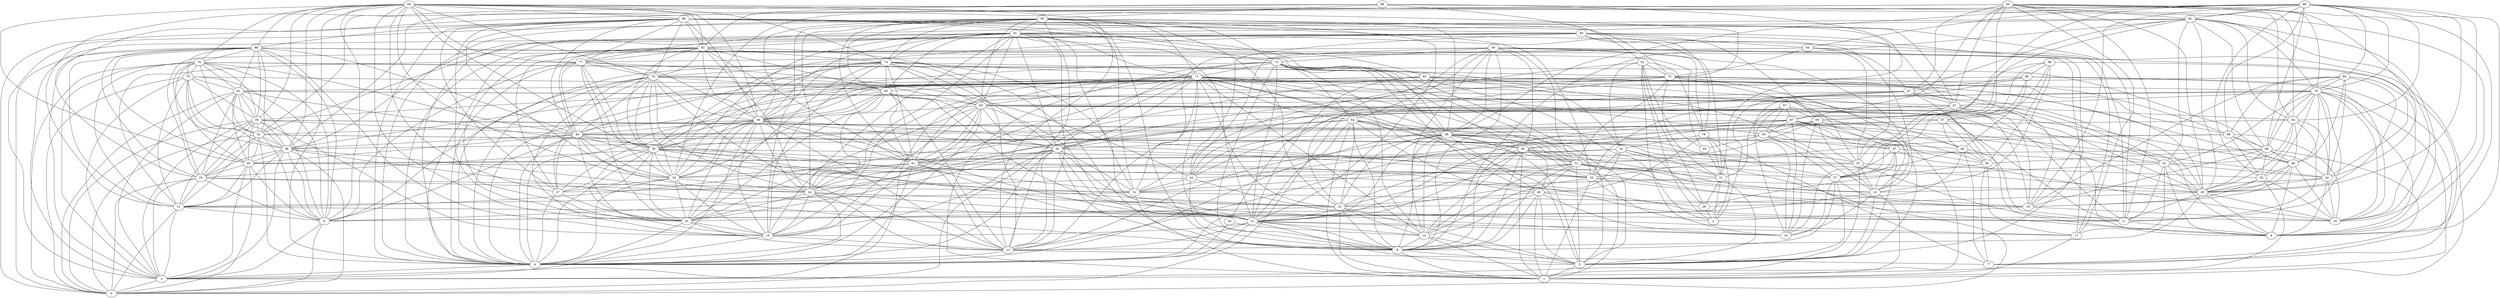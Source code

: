 digraph "sensornet-topology" {
label = "";
rankdir="BT";"0"->"3" [arrowhead = "both"] 
"0"->"9" [arrowhead = "both"] 
"0"->"12" [arrowhead = "both"] 
"0"->"25" [arrowhead = "both"] 
"0"->"26" [arrowhead = "both"] 
"0"->"38" [arrowhead = "both"] 
"0"->"52" [arrowhead = "both"] 
"0"->"53" [arrowhead = "both"] 
"0"->"59" [arrowhead = "both"] 
"0"->"61" [arrowhead = "both"] 
"0"->"62" [arrowhead = "both"] 
"0"->"71" [arrowhead = "both"] 
"0"->"75" [arrowhead = "both"] 
"0"->"76" [arrowhead = "both"] 
"0"->"88" [arrowhead = "both"] 
"0"->"89" [arrowhead = "both"] 
"1"->"5" [arrowhead = "both"] 
"1"->"8" [arrowhead = "both"] 
"1"->"14" [arrowhead = "both"] 
"1"->"17" [arrowhead = "both"] 
"1"->"19" [arrowhead = "both"] 
"1"->"22" [arrowhead = "both"] 
"1"->"23" [arrowhead = "both"] 
"1"->"33" [arrowhead = "both"] 
"1"->"40" [arrowhead = "both"] 
"1"->"55" [arrowhead = "both"] 
"1"->"58" [arrowhead = "both"] 
"1"->"64" [arrowhead = "both"] 
"1"->"72" [arrowhead = "both"] 
"1"->"73" [arrowhead = "both"] 
"1"->"79" [arrowhead = "both"] 
"1"->"90" [arrowhead = "both"] 
"2"->"18" [arrowhead = "both"] 
"2"->"28" [arrowhead = "both"] 
"2"->"31" [arrowhead = "both"] 
"2"->"33" [arrowhead = "both"] 
"2"->"67" [arrowhead = "both"] 
"2"->"78" [arrowhead = "both"] 
"2"->"81" [arrowhead = "both"] 
"2"->"83" [arrowhead = "both"] 
"3"->"6" [arrowhead = "both"] 
"3"->"9" [arrowhead = "both"] 
"3"->"12" [arrowhead = "both"] 
"3"->"25" [arrowhead = "both"] 
"3"->"26" [arrowhead = "both"] 
"3"->"30" [arrowhead = "both"] 
"3"->"35" [arrowhead = "both"] 
"3"->"38" [arrowhead = "both"] 
"3"->"56" [arrowhead = "both"] 
"3"->"59" [arrowhead = "both"] 
"3"->"62" [arrowhead = "both"] 
"3"->"75" [arrowhead = "both"] 
"3"->"76" [arrowhead = "both"] 
"3"->"80" [arrowhead = "both"] 
"3"->"85" [arrowhead = "both"] 
"3"->"88" [arrowhead = "both"] 
"3"->"95" [arrowhead = "both"] 
"4"->"11" [arrowhead = "both"] 
"4"->"29" [arrowhead = "both"] 
"4"->"42" [arrowhead = "both"] 
"4"->"43" [arrowhead = "both"] 
"4"->"44" [arrowhead = "both"] 
"4"->"46" [arrowhead = "both"] 
"4"->"57" [arrowhead = "both"] 
"4"->"61" [arrowhead = "both"] 
"4"->"62" [arrowhead = "both"] 
"4"->"79" [arrowhead = "both"] 
"4"->"92" [arrowhead = "both"] 
"4"->"93" [arrowhead = "both"] 
"4"->"96" [arrowhead = "both"] 
"4"->"99" [arrowhead = "both"] 
"5"->"8" [arrowhead = "both"] 
"5"->"14" [arrowhead = "both"] 
"5"->"19" [arrowhead = "both"] 
"5"->"21" [arrowhead = "both"] 
"5"->"23" [arrowhead = "both"] 
"5"->"31" [arrowhead = "both"] 
"5"->"37" [arrowhead = "both"] 
"5"->"40" [arrowhead = "both"] 
"5"->"47" [arrowhead = "both"] 
"5"->"51" [arrowhead = "both"] 
"5"->"58" [arrowhead = "both"] 
"5"->"64" [arrowhead = "both"] 
"5"->"71" [arrowhead = "both"] 
"5"->"73" [arrowhead = "both"] 
"5"->"87" [arrowhead = "both"] 
"5"->"90" [arrowhead = "both"] 
"6"->"13" [arrowhead = "both"] 
"6"->"15" [arrowhead = "both"] 
"6"->"20" [arrowhead = "both"] 
"6"->"21" [arrowhead = "both"] 
"6"->"24" [arrowhead = "both"] 
"6"->"27" [arrowhead = "both"] 
"6"->"32" [arrowhead = "both"] 
"6"->"33" [arrowhead = "both"] 
"6"->"39" [arrowhead = "both"] 
"6"->"41" [arrowhead = "both"] 
"6"->"44" [arrowhead = "both"] 
"6"->"45" [arrowhead = "both"] 
"6"->"50" [arrowhead = "both"] 
"6"->"53" [arrowhead = "both"] 
"6"->"63" [arrowhead = "both"] 
"6"->"65" [arrowhead = "both"] 
"6"->"70" [arrowhead = "both"] 
"6"->"74" [arrowhead = "both"] 
"6"->"77" [arrowhead = "both"] 
"6"->"82" [arrowhead = "both"] 
"6"->"83" [arrowhead = "both"] 
"6"->"85" [arrowhead = "both"] 
"6"->"87" [arrowhead = "both"] 
"6"->"89" [arrowhead = "both"] 
"6"->"91" [arrowhead = "both"] 
"6"->"94" [arrowhead = "both"] 
"6"->"95" [arrowhead = "both"] 
"7"->"13" [arrowhead = "both"] 
"7"->"36" [arrowhead = "both"] 
"7"->"48" [arrowhead = "both"] 
"7"->"66" [arrowhead = "both"] 
"7"->"78" [arrowhead = "both"] 
"7"->"86" [arrowhead = "both"] 
"7"->"98" [arrowhead = "both"] 
"8"->"14" [arrowhead = "both"] 
"8"->"21" [arrowhead = "both"] 
"8"->"23" [arrowhead = "both"] 
"8"->"34" [arrowhead = "both"] 
"8"->"37" [arrowhead = "both"] 
"8"->"38" [arrowhead = "both"] 
"8"->"40" [arrowhead = "both"] 
"8"->"45" [arrowhead = "both"] 
"8"->"51" [arrowhead = "both"] 
"8"->"55" [arrowhead = "both"] 
"8"->"58" [arrowhead = "both"] 
"8"->"64" [arrowhead = "both"] 
"8"->"71" [arrowhead = "both"] 
"8"->"73" [arrowhead = "both"] 
"8"->"82" [arrowhead = "both"] 
"8"->"87" [arrowhead = "both"] 
"8"->"90" [arrowhead = "both"] 
"8"->"92" [arrowhead = "both"] 
"8"->"95" [arrowhead = "both"] 
"9"->"12" [arrowhead = "both"] 
"9"->"19" [arrowhead = "both"] 
"9"->"25" [arrowhead = "both"] 
"9"->"26" [arrowhead = "both"] 
"9"->"36" [arrowhead = "both"] 
"9"->"38" [arrowhead = "both"] 
"9"->"44" [arrowhead = "both"] 
"9"->"53" [arrowhead = "both"] 
"9"->"62" [arrowhead = "both"] 
"9"->"64" [arrowhead = "both"] 
"9"->"70" [arrowhead = "both"] 
"9"->"75" [arrowhead = "both"] 
"9"->"76" [arrowhead = "both"] 
"9"->"77" [arrowhead = "both"] 
"9"->"88" [arrowhead = "both"] 
"9"->"94" [arrowhead = "both"] 
"10"->"19" [arrowhead = "both"] 
"10"->"21" [arrowhead = "both"] 
"10"->"37" [arrowhead = "both"] 
"10"->"39" [arrowhead = "both"] 
"10"->"40" [arrowhead = "both"] 
"10"->"47" [arrowhead = "both"] 
"10"->"69" [arrowhead = "both"] 
"10"->"81" [arrowhead = "both"] 
"10"->"86" [arrowhead = "both"] 
"10"->"87" [arrowhead = "both"] 
"10"->"97" [arrowhead = "both"] 
"11"->"12" [arrowhead = "both"] 
"11"->"29" [arrowhead = "both"] 
"11"->"35" [arrowhead = "both"] 
"11"->"39" [arrowhead = "both"] 
"11"->"43" [arrowhead = "both"] 
"11"->"48" [arrowhead = "both"] 
"11"->"54" [arrowhead = "both"] 
"11"->"62" [arrowhead = "both"] 
"11"->"63" [arrowhead = "both"] 
"11"->"79" [arrowhead = "both"] 
"11"->"85" [arrowhead = "both"] 
"11"->"89" [arrowhead = "both"] 
"11"->"93" [arrowhead = "both"] 
"12"->"22" [arrowhead = "both"] 
"12"->"25" [arrowhead = "both"] 
"12"->"26" [arrowhead = "both"] 
"12"->"38" [arrowhead = "both"] 
"12"->"53" [arrowhead = "both"] 
"12"->"59" [arrowhead = "both"] 
"12"->"61" [arrowhead = "both"] 
"12"->"75" [arrowhead = "both"] 
"12"->"76" [arrowhead = "both"] 
"12"->"77" [arrowhead = "both"] 
"12"->"88" [arrowhead = "both"] 
"12"->"93" [arrowhead = "both"] 
"13"->"15" [arrowhead = "both"] 
"13"->"20" [arrowhead = "both"] 
"13"->"21" [arrowhead = "both"] 
"13"->"24" [arrowhead = "both"] 
"13"->"29" [arrowhead = "both"] 
"13"->"41" [arrowhead = "both"] 
"13"->"45" [arrowhead = "both"] 
"13"->"56" [arrowhead = "both"] 
"13"->"57" [arrowhead = "both"] 
"13"->"58" [arrowhead = "both"] 
"13"->"65" [arrowhead = "both"] 
"13"->"70" [arrowhead = "both"] 
"13"->"71" [arrowhead = "both"] 
"13"->"74" [arrowhead = "both"] 
"13"->"91" [arrowhead = "both"] 
"13"->"94" [arrowhead = "both"] 
"13"->"95" [arrowhead = "both"] 
"14"->"21" [arrowhead = "both"] 
"14"->"23" [arrowhead = "both"] 
"14"->"40" [arrowhead = "both"] 
"14"->"50" [arrowhead = "both"] 
"14"->"51" [arrowhead = "both"] 
"14"->"52" [arrowhead = "both"] 
"14"->"55" [arrowhead = "both"] 
"14"->"58" [arrowhead = "both"] 
"14"->"71" [arrowhead = "both"] 
"14"->"73" [arrowhead = "both"] 
"14"->"90" [arrowhead = "both"] 
"15"->"20" [arrowhead = "both"] 
"15"->"21" [arrowhead = "both"] 
"15"->"24" [arrowhead = "both"] 
"15"->"32" [arrowhead = "both"] 
"15"->"39" [arrowhead = "both"] 
"15"->"41" [arrowhead = "both"] 
"15"->"45" [arrowhead = "both"] 
"15"->"56" [arrowhead = "both"] 
"15"->"59" [arrowhead = "both"] 
"15"->"63" [arrowhead = "both"] 
"15"->"70" [arrowhead = "both"] 
"15"->"71" [arrowhead = "both"] 
"15"->"74" [arrowhead = "both"] 
"15"->"88" [arrowhead = "both"] 
"15"->"91" [arrowhead = "both"] 
"15"->"95" [arrowhead = "both"] 
"16"->"18" [arrowhead = "both"] 
"16"->"26" [arrowhead = "both"] 
"16"->"29" [arrowhead = "both"] 
"16"->"30" [arrowhead = "both"] 
"16"->"42" [arrowhead = "both"] 
"16"->"46" [arrowhead = "both"] 
"16"->"47" [arrowhead = "both"] 
"16"->"68" [arrowhead = "both"] 
"16"->"79" [arrowhead = "both"] 
"16"->"80" [arrowhead = "both"] 
"16"->"86" [arrowhead = "both"] 
"16"->"92" [arrowhead = "both"] 
"16"->"96" [arrowhead = "both"] 
"17"->"21" [arrowhead = "both"] 
"17"->"34" [arrowhead = "both"] 
"17"->"36" [arrowhead = "both"] 
"17"->"43" [arrowhead = "both"] 
"17"->"84" [arrowhead = "both"] 
"17"->"88" [arrowhead = "both"] 
"17"->"93" [arrowhead = "both"] 
"18"->"22" [arrowhead = "both"] 
"18"->"30" [arrowhead = "both"] 
"18"->"33" [arrowhead = "both"] 
"18"->"37" [arrowhead = "both"] 
"18"->"46" [arrowhead = "both"] 
"18"->"51" [arrowhead = "both"] 
"18"->"66" [arrowhead = "both"] 
"18"->"72" [arrowhead = "both"] 
"18"->"75" [arrowhead = "both"] 
"18"->"80" [arrowhead = "both"] 
"18"->"83" [arrowhead = "both"] 
"18"->"96" [arrowhead = "both"] 
"19"->"35" [arrowhead = "both"] 
"19"->"42" [arrowhead = "both"] 
"19"->"47" [arrowhead = "both"] 
"19"->"51" [arrowhead = "both"] 
"19"->"55" [arrowhead = "both"] 
"19"->"60" [arrowhead = "both"] 
"19"->"76" [arrowhead = "both"] 
"19"->"85" [arrowhead = "both"] 
"19"->"90" [arrowhead = "both"] 
"19"->"97" [arrowhead = "both"] 
"19"->"98" [arrowhead = "both"] 
"20"->"23" [arrowhead = "both"] 
"20"->"24" [arrowhead = "both"] 
"20"->"27" [arrowhead = "both"] 
"20"->"32" [arrowhead = "both"] 
"20"->"39" [arrowhead = "both"] 
"20"->"44" [arrowhead = "both"] 
"20"->"45" [arrowhead = "both"] 
"20"->"56" [arrowhead = "both"] 
"20"->"63" [arrowhead = "both"] 
"20"->"65" [arrowhead = "both"] 
"20"->"74" [arrowhead = "both"] 
"20"->"77" [arrowhead = "both"] 
"20"->"82" [arrowhead = "both"] 
"20"->"89" [arrowhead = "both"] 
"20"->"94" [arrowhead = "both"] 
"21"->"23" [arrowhead = "both"] 
"21"->"24" [arrowhead = "both"] 
"21"->"38" [arrowhead = "both"] 
"21"->"41" [arrowhead = "both"] 
"21"->"45" [arrowhead = "both"] 
"21"->"55" [arrowhead = "both"] 
"21"->"56" [arrowhead = "both"] 
"21"->"58" [arrowhead = "both"] 
"21"->"60" [arrowhead = "both"] 
"21"->"63" [arrowhead = "both"] 
"21"->"64" [arrowhead = "both"] 
"21"->"65" [arrowhead = "both"] 
"21"->"73" [arrowhead = "both"] 
"21"->"74" [arrowhead = "both"] 
"21"->"83" [arrowhead = "both"] 
"21"->"91" [arrowhead = "both"] 
"21"->"95" [arrowhead = "both"] 
"22"->"25" [arrowhead = "both"] 
"22"->"31" [arrowhead = "both"] 
"22"->"34" [arrowhead = "both"] 
"22"->"44" [arrowhead = "both"] 
"22"->"45" [arrowhead = "both"] 
"22"->"51" [arrowhead = "both"] 
"22"->"62" [arrowhead = "both"] 
"22"->"68" [arrowhead = "both"] 
"22"->"81" [arrowhead = "both"] 
"22"->"84" [arrowhead = "both"] 
"22"->"91" [arrowhead = "both"] 
"22"->"95" [arrowhead = "both"] 
"23"->"24" [arrowhead = "both"] 
"23"->"39" [arrowhead = "both"] 
"23"->"40" [arrowhead = "both"] 
"23"->"45" [arrowhead = "both"] 
"23"->"48" [arrowhead = "both"] 
"23"->"51" [arrowhead = "both"] 
"23"->"55" [arrowhead = "both"] 
"23"->"58" [arrowhead = "both"] 
"23"->"64" [arrowhead = "both"] 
"23"->"71" [arrowhead = "both"] 
"23"->"90" [arrowhead = "both"] 
"23"->"95" [arrowhead = "both"] 
"24"->"25" [arrowhead = "both"] 
"24"->"32" [arrowhead = "both"] 
"24"->"41" [arrowhead = "both"] 
"24"->"44" [arrowhead = "both"] 
"24"->"45" [arrowhead = "both"] 
"24"->"56" [arrowhead = "both"] 
"24"->"63" [arrowhead = "both"] 
"24"->"65" [arrowhead = "both"] 
"24"->"70" [arrowhead = "both"] 
"24"->"71" [arrowhead = "both"] 
"24"->"82" [arrowhead = "both"] 
"24"->"91" [arrowhead = "both"] 
"24"->"95" [arrowhead = "both"] 
"25"->"26" [arrowhead = "both"] 
"25"->"38" [arrowhead = "both"] 
"25"->"39" [arrowhead = "both"] 
"25"->"53" [arrowhead = "both"] 
"25"->"59" [arrowhead = "both"] 
"25"->"62" [arrowhead = "both"] 
"25"->"76" [arrowhead = "both"] 
"25"->"88" [arrowhead = "both"] 
"25"->"90" [arrowhead = "both"] 
"25"->"96" [arrowhead = "both"] 
"26"->"38" [arrowhead = "both"] 
"26"->"44" [arrowhead = "both"] 
"26"->"52" [arrowhead = "both"] 
"26"->"53" [arrowhead = "both"] 
"26"->"59" [arrowhead = "both"] 
"26"->"62" [arrowhead = "both"] 
"26"->"66" [arrowhead = "both"] 
"26"->"75" [arrowhead = "both"] 
"26"->"88" [arrowhead = "both"] 
"26"->"94" [arrowhead = "both"] 
"27"->"32" [arrowhead = "both"] 
"27"->"34" [arrowhead = "both"] 
"27"->"39" [arrowhead = "both"] 
"27"->"44" [arrowhead = "both"] 
"27"->"56" [arrowhead = "both"] 
"27"->"70" [arrowhead = "both"] 
"27"->"82" [arrowhead = "both"] 
"27"->"89" [arrowhead = "both"] 
"27"->"94" [arrowhead = "both"] 
"28"->"29" [arrowhead = "both"] 
"28"->"31" [arrowhead = "both"] 
"28"->"40" [arrowhead = "both"] 
"28"->"52" [arrowhead = "both"] 
"28"->"81" [arrowhead = "both"] 
"29"->"30" [arrowhead = "both"] 
"29"->"33" [arrowhead = "both"] 
"29"->"42" [arrowhead = "both"] 
"29"->"43" [arrowhead = "both"] 
"29"->"46" [arrowhead = "both"] 
"29"->"53" [arrowhead = "both"] 
"29"->"54" [arrowhead = "both"] 
"29"->"61" [arrowhead = "both"] 
"29"->"63" [arrowhead = "both"] 
"29"->"66" [arrowhead = "both"] 
"29"->"70" [arrowhead = "both"] 
"29"->"80" [arrowhead = "both"] 
"29"->"83" [arrowhead = "both"] 
"29"->"92" [arrowhead = "both"] 
"29"->"93" [arrowhead = "both"] 
"29"->"96" [arrowhead = "both"] 
"30"->"35" [arrowhead = "both"] 
"30"->"46" [arrowhead = "both"] 
"30"->"66" [arrowhead = "both"] 
"30"->"68" [arrowhead = "both"] 
"30"->"79" [arrowhead = "both"] 
"30"->"96" [arrowhead = "both"] 
"31"->"49" [arrowhead = "both"] 
"31"->"51" [arrowhead = "both"] 
"31"->"52" [arrowhead = "both"] 
"31"->"72" [arrowhead = "both"] 
"31"->"78" [arrowhead = "both"] 
"31"->"91" [arrowhead = "both"] 
"31"->"97" [arrowhead = "both"] 
"31"->"99" [arrowhead = "both"] 
"32"->"39" [arrowhead = "both"] 
"32"->"41" [arrowhead = "both"] 
"32"->"44" [arrowhead = "both"] 
"32"->"52" [arrowhead = "both"] 
"32"->"56" [arrowhead = "both"] 
"32"->"65" [arrowhead = "both"] 
"32"->"70" [arrowhead = "both"] 
"32"->"74" [arrowhead = "both"] 
"32"->"77" [arrowhead = "both"] 
"32"->"89" [arrowhead = "both"] 
"32"->"91" [arrowhead = "both"] 
"32"->"94" [arrowhead = "both"] 
"32"->"96" [arrowhead = "both"] 
"33"->"39" [arrowhead = "both"] 
"33"->"41" [arrowhead = "both"] 
"33"->"45" [arrowhead = "both"] 
"33"->"52" [arrowhead = "both"] 
"33"->"55" [arrowhead = "both"] 
"33"->"56" [arrowhead = "both"] 
"33"->"68" [arrowhead = "both"] 
"33"->"79" [arrowhead = "both"] 
"33"->"89" [arrowhead = "both"] 
"34"->"35" [arrowhead = "both"] 
"34"->"61" [arrowhead = "both"] 
"34"->"67" [arrowhead = "both"] 
"34"->"72" [arrowhead = "both"] 
"34"->"77" [arrowhead = "both"] 
"34"->"85" [arrowhead = "both"] 
"34"->"90" [arrowhead = "both"] 
"35"->"39" [arrowhead = "both"] 
"35"->"53" [arrowhead = "both"] 
"35"->"59" [arrowhead = "both"] 
"35"->"61" [arrowhead = "both"] 
"35"->"69" [arrowhead = "both"] 
"35"->"72" [arrowhead = "both"] 
"35"->"84" [arrowhead = "both"] 
"35"->"89" [arrowhead = "both"] 
"36"->"48" [arrowhead = "both"] 
"36"->"57" [arrowhead = "both"] 
"36"->"59" [arrowhead = "both"] 
"36"->"66" [arrowhead = "both"] 
"36"->"67" [arrowhead = "both"] 
"36"->"87" [arrowhead = "both"] 
"36"->"98" [arrowhead = "both"] 
"37"->"43" [arrowhead = "both"] 
"37"->"47" [arrowhead = "both"] 
"37"->"48" [arrowhead = "both"] 
"37"->"51" [arrowhead = "both"] 
"37"->"55" [arrowhead = "both"] 
"37"->"58" [arrowhead = "both"] 
"37"->"60" [arrowhead = "both"] 
"37"->"93" [arrowhead = "both"] 
"37"->"98" [arrowhead = "both"] 
"38"->"44" [arrowhead = "both"] 
"38"->"53" [arrowhead = "both"] 
"38"->"58" [arrowhead = "both"] 
"38"->"59" [arrowhead = "both"] 
"38"->"62" [arrowhead = "both"] 
"38"->"75" [arrowhead = "both"] 
"38"->"76" [arrowhead = "both"] 
"38"->"83" [arrowhead = "both"] 
"38"->"91" [arrowhead = "both"] 
"38"->"93" [arrowhead = "both"] 
"38"->"94" [arrowhead = "both"] 
"39"->"44" [arrowhead = "both"] 
"39"->"56" [arrowhead = "both"] 
"39"->"61" [arrowhead = "both"] 
"39"->"70" [arrowhead = "both"] 
"39"->"73" [arrowhead = "both"] 
"39"->"77" [arrowhead = "both"] 
"39"->"82" [arrowhead = "both"] 
"39"->"83" [arrowhead = "both"] 
"39"->"85" [arrowhead = "both"] 
"39"->"94" [arrowhead = "both"] 
"40"->"51" [arrowhead = "both"] 
"40"->"55" [arrowhead = "both"] 
"40"->"58" [arrowhead = "both"] 
"40"->"64" [arrowhead = "both"] 
"40"->"73" [arrowhead = "both"] 
"40"->"78" [arrowhead = "both"] 
"41"->"45" [arrowhead = "both"] 
"41"->"56" [arrowhead = "both"] 
"41"->"63" [arrowhead = "both"] 
"41"->"64" [arrowhead = "both"] 
"41"->"65" [arrowhead = "both"] 
"41"->"71" [arrowhead = "both"] 
"41"->"74" [arrowhead = "both"] 
"41"->"82" [arrowhead = "both"] 
"41"->"83" [arrowhead = "both"] 
"41"->"95" [arrowhead = "both"] 
"42"->"43" [arrowhead = "both"] 
"42"->"54" [arrowhead = "both"] 
"42"->"66" [arrowhead = "both"] 
"42"->"69" [arrowhead = "both"] 
"42"->"79" [arrowhead = "both"] 
"42"->"80" [arrowhead = "both"] 
"42"->"91" [arrowhead = "both"] 
"42"->"93" [arrowhead = "both"] 
"43"->"47" [arrowhead = "both"] 
"43"->"54" [arrowhead = "both"] 
"43"->"61" [arrowhead = "both"] 
"43"->"67" [arrowhead = "both"] 
"43"->"79" [arrowhead = "both"] 
"43"->"87" [arrowhead = "both"] 
"43"->"92" [arrowhead = "both"] 
"44"->"54" [arrowhead = "both"] 
"44"->"56" [arrowhead = "both"] 
"44"->"57" [arrowhead = "both"] 
"44"->"59" [arrowhead = "both"] 
"44"->"70" [arrowhead = "both"] 
"44"->"72" [arrowhead = "both"] 
"44"->"74" [arrowhead = "both"] 
"44"->"76" [arrowhead = "both"] 
"44"->"77" [arrowhead = "both"] 
"44"->"82" [arrowhead = "both"] 
"44"->"88" [arrowhead = "both"] 
"44"->"89" [arrowhead = "both"] 
"45"->"56" [arrowhead = "both"] 
"45"->"58" [arrowhead = "both"] 
"45"->"63" [arrowhead = "both"] 
"45"->"65" [arrowhead = "both"] 
"45"->"67" [arrowhead = "both"] 
"45"->"71" [arrowhead = "both"] 
"45"->"72" [arrowhead = "both"] 
"45"->"73" [arrowhead = "both"] 
"45"->"74" [arrowhead = "both"] 
"45"->"91" [arrowhead = "both"] 
"46"->"54" [arrowhead = "both"] 
"46"->"63" [arrowhead = "both"] 
"46"->"66" [arrowhead = "both"] 
"46"->"68" [arrowhead = "both"] 
"46"->"71" [arrowhead = "both"] 
"46"->"79" [arrowhead = "both"] 
"46"->"80" [arrowhead = "both"] 
"47"->"60" [arrowhead = "both"] 
"47"->"69" [arrowhead = "both"] 
"47"->"87" [arrowhead = "both"] 
"48"->"57" [arrowhead = "both"] 
"48"->"58" [arrowhead = "both"] 
"48"->"71" [arrowhead = "both"] 
"48"->"86" [arrowhead = "both"] 
"48"->"87" [arrowhead = "both"] 
"49"->"60" [arrowhead = "both"] 
"49"->"81" [arrowhead = "both"] 
"49"->"88" [arrowhead = "both"] 
"50"->"67" [arrowhead = "both"] 
"51"->"55" [arrowhead = "both"] 
"51"->"58" [arrowhead = "both"] 
"51"->"64" [arrowhead = "both"] 
"51"->"69" [arrowhead = "both"] 
"51"->"71" [arrowhead = "both"] 
"51"->"72" [arrowhead = "both"] 
"51"->"73" [arrowhead = "both"] 
"51"->"90" [arrowhead = "both"] 
"52"->"78" [arrowhead = "both"] 
"52"->"81" [arrowhead = "both"] 
"52"->"83" [arrowhead = "both"] 
"53"->"56" [arrowhead = "both"] 
"53"->"59" [arrowhead = "both"] 
"53"->"62" [arrowhead = "both"] 
"53"->"75" [arrowhead = "both"] 
"53"->"76" [arrowhead = "both"] 
"53"->"85" [arrowhead = "both"] 
"53"->"88" [arrowhead = "both"] 
"53"->"99" [arrowhead = "both"] 
"54"->"61" [arrowhead = "both"] 
"54"->"79" [arrowhead = "both"] 
"54"->"92" [arrowhead = "both"] 
"54"->"93" [arrowhead = "both"] 
"54"->"94" [arrowhead = "both"] 
"54"->"96" [arrowhead = "both"] 
"55"->"58" [arrowhead = "both"] 
"55"->"64" [arrowhead = "both"] 
"55"->"69" [arrowhead = "both"] 
"55"->"71" [arrowhead = "both"] 
"55"->"73" [arrowhead = "both"] 
"55"->"87" [arrowhead = "both"] 
"55"->"90" [arrowhead = "both"] 
"56"->"63" [arrowhead = "both"] 
"56"->"65" [arrowhead = "both"] 
"56"->"70" [arrowhead = "both"] 
"56"->"71" [arrowhead = "both"] 
"56"->"74" [arrowhead = "both"] 
"56"->"77" [arrowhead = "both"] 
"56"->"82" [arrowhead = "both"] 
"56"->"83" [arrowhead = "both"] 
"56"->"89" [arrowhead = "both"] 
"56"->"91" [arrowhead = "both"] 
"56"->"94" [arrowhead = "both"] 
"56"->"95" [arrowhead = "both"] 
"57"->"63" [arrowhead = "both"] 
"57"->"86" [arrowhead = "both"] 
"57"->"98" [arrowhead = "both"] 
"58"->"64" [arrowhead = "both"] 
"58"->"71" [arrowhead = "both"] 
"58"->"73" [arrowhead = "both"] 
"58"->"87" [arrowhead = "both"] 
"58"->"88" [arrowhead = "both"] 
"58"->"90" [arrowhead = "both"] 
"58"->"95" [arrowhead = "both"] 
"58"->"96" [arrowhead = "both"] 
"59"->"62" [arrowhead = "both"] 
"59"->"75" [arrowhead = "both"] 
"59"->"76" [arrowhead = "both"] 
"59"->"86" [arrowhead = "both"] 
"59"->"88" [arrowhead = "both"] 
"59"->"94" [arrowhead = "both"] 
"60"->"69" [arrowhead = "both"] 
"60"->"71" [arrowhead = "both"] 
"60"->"87" [arrowhead = "both"] 
"60"->"97" [arrowhead = "both"] 
"61"->"62" [arrowhead = "both"] 
"61"->"67" [arrowhead = "both"] 
"61"->"79" [arrowhead = "both"] 
"61"->"85" [arrowhead = "both"] 
"61"->"89" [arrowhead = "both"] 
"61"->"93" [arrowhead = "both"] 
"62"->"72" [arrowhead = "both"] 
"62"->"75" [arrowhead = "both"] 
"62"->"76" [arrowhead = "both"] 
"62"->"88" [arrowhead = "both"] 
"63"->"65" [arrowhead = "both"] 
"63"->"70" [arrowhead = "both"] 
"63"->"71" [arrowhead = "both"] 
"63"->"74" [arrowhead = "both"] 
"63"->"79" [arrowhead = "both"] 
"63"->"91" [arrowhead = "both"] 
"63"->"95" [arrowhead = "both"] 
"64"->"71" [arrowhead = "both"] 
"64"->"73" [arrowhead = "both"] 
"64"->"90" [arrowhead = "both"] 
"65"->"70" [arrowhead = "both"] 
"65"->"71" [arrowhead = "both"] 
"65"->"74" [arrowhead = "both"] 
"65"->"82" [arrowhead = "both"] 
"65"->"91" [arrowhead = "both"] 
"65"->"95" [arrowhead = "both"] 
"66"->"68" [arrowhead = "both"] 
"66"->"76" [arrowhead = "both"] 
"66"->"79" [arrowhead = "both"] 
"66"->"80" [arrowhead = "both"] 
"66"->"92" [arrowhead = "both"] 
"66"->"96" [arrowhead = "both"] 
"67"->"84" [arrowhead = "both"] 
"67"->"86" [arrowhead = "both"] 
"67"->"92" [arrowhead = "both"] 
"67"->"93" [arrowhead = "both"] 
"68"->"72" [arrowhead = "both"] 
"68"->"80" [arrowhead = "both"] 
"68"->"83" [arrowhead = "both"] 
"68"->"96" [arrowhead = "both"] 
"69"->"85" [arrowhead = "both"] 
"69"->"92" [arrowhead = "both"] 
"69"->"96" [arrowhead = "both"] 
"69"->"97" [arrowhead = "both"] 
"70"->"74" [arrowhead = "both"] 
"70"->"77" [arrowhead = "both"] 
"70"->"82" [arrowhead = "both"] 
"70"->"89" [arrowhead = "both"] 
"70"->"94" [arrowhead = "both"] 
"71"->"73" [arrowhead = "both"] 
"71"->"74" [arrowhead = "both"] 
"71"->"91" [arrowhead = "both"] 
"71"->"95" [arrowhead = "both"] 
"72"->"74" [arrowhead = "both"] 
"72"->"81" [arrowhead = "both"] 
"72"->"84" [arrowhead = "both"] 
"72"->"94" [arrowhead = "both"] 
"72"->"95" [arrowhead = "both"] 
"73"->"89" [arrowhead = "both"] 
"73"->"90" [arrowhead = "both"] 
"73"->"95" [arrowhead = "both"] 
"74"->"82" [arrowhead = "both"] 
"74"->"91" [arrowhead = "both"] 
"74"->"94" [arrowhead = "both"] 
"74"->"95" [arrowhead = "both"] 
"75"->"76" [arrowhead = "both"] 
"75"->"88" [arrowhead = "both"] 
"76"->"88" [arrowhead = "both"] 
"76"->"94" [arrowhead = "both"] 
"77"->"82" [arrowhead = "both"] 
"77"->"84" [arrowhead = "both"] 
"77"->"89" [arrowhead = "both"] 
"77"->"92" [arrowhead = "both"] 
"77"->"94" [arrowhead = "both"] 
"78"->"81" [arrowhead = "both"] 
"78"->"85" [arrowhead = "both"] 
"78"->"90" [arrowhead = "both"] 
"79"->"80" [arrowhead = "both"] 
"79"->"83" [arrowhead = "both"] 
"79"->"92" [arrowhead = "both"] 
"79"->"93" [arrowhead = "both"] 
"79"->"96" [arrowhead = "both"] 
"80"->"96" [arrowhead = "both"] 
"81"->"99" [arrowhead = "both"] 
"82"->"89" [arrowhead = "both"] 
"82"->"91" [arrowhead = "both"] 
"82"->"94" [arrowhead = "both"] 
"82"->"99" [arrowhead = "both"] 
"83"->"89" [arrowhead = "both"] 
"83"->"91" [arrowhead = "both"] 
"84"->"85" [arrowhead = "both"] 
"84"->"96" [arrowhead = "both"] 
"85"->"89" [arrowhead = "both"] 
"86"->"98" [arrowhead = "both"] 
"87"->"93" [arrowhead = "both"] 
"87"->"97" [arrowhead = "both"] 
"87"->"98" [arrowhead = "both"] 
"88"->"89" [arrowhead = "both"] 
"88"->"94" [arrowhead = "both"] 
"89"->"94" [arrowhead = "both"] 
"91"->"92" [arrowhead = "both"] 
"91"->"95" [arrowhead = "both"] 
"92"->"93" [arrowhead = "both"] 
"92"->"96" [arrowhead = "both"] 
"95"->"99" [arrowhead = "both"] 
}